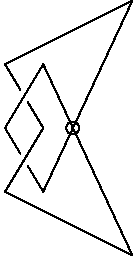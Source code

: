 /******************************************************************************
 *                                 LICENSE                                    *
 ******************************************************************************
 *  This file is part of Mathematics-and-Physics.                             *
 *                                                                            *
 *  Mathematics-and-Physics is free software: you can redistribute it and/or  *
 *  modify it under the terms of the GNU General Public License as published  *
 *  by the Free Software Foundation, either version 3 of the License, or      *
 *  (at your option) any later version.                                       *
 *                                                                            *
 *  Mathematics-and-Physics is distributed in the hope that it will be useful *
 *  but WITHOUT ANY WARRANTY; without even the implied warranty of            *
 *  MERCHANTABILITY or FITNESS FOR A PARTICULAR PURPOSE.  See the             *
 *  GNU General Public License for more details.                              *
 *                                                                            *
 *  You should have received a copy of the GNU General Public License         *
 *  along with Mathematics-and-Physics.  If not, see                          *
 *  <https://www.gnu.org/licenses/>.                                          *
 ******************************************************************************/

/*  Size of the figure.                                                       */
size(128);

pair A = (0.0, 0.0);
pair B = (0.3, 0.5);
pair C = (0.0, 1.0);

pair D = (1.0, 1.5);
pair E = (0.3, 0.0);
pair F = (0.0, 0.5);
pair G = (0.3, 1.0);
pair H = (1.0, -0.5);

draw(B -- C);
draw(C -- D);
draw(D -- E);
draw(F -- G, white + linewidth(5pt));
draw(E -- F);
draw(F -- G);
draw(G -- H);
draw(A -- B, white + linewidth(5pt));
draw(A -- B);
draw(H -- A);
draw(B -- (B + scale(0.1)*(C - B)));

draw(circle((0.53, 0.5), 0.05), black);
